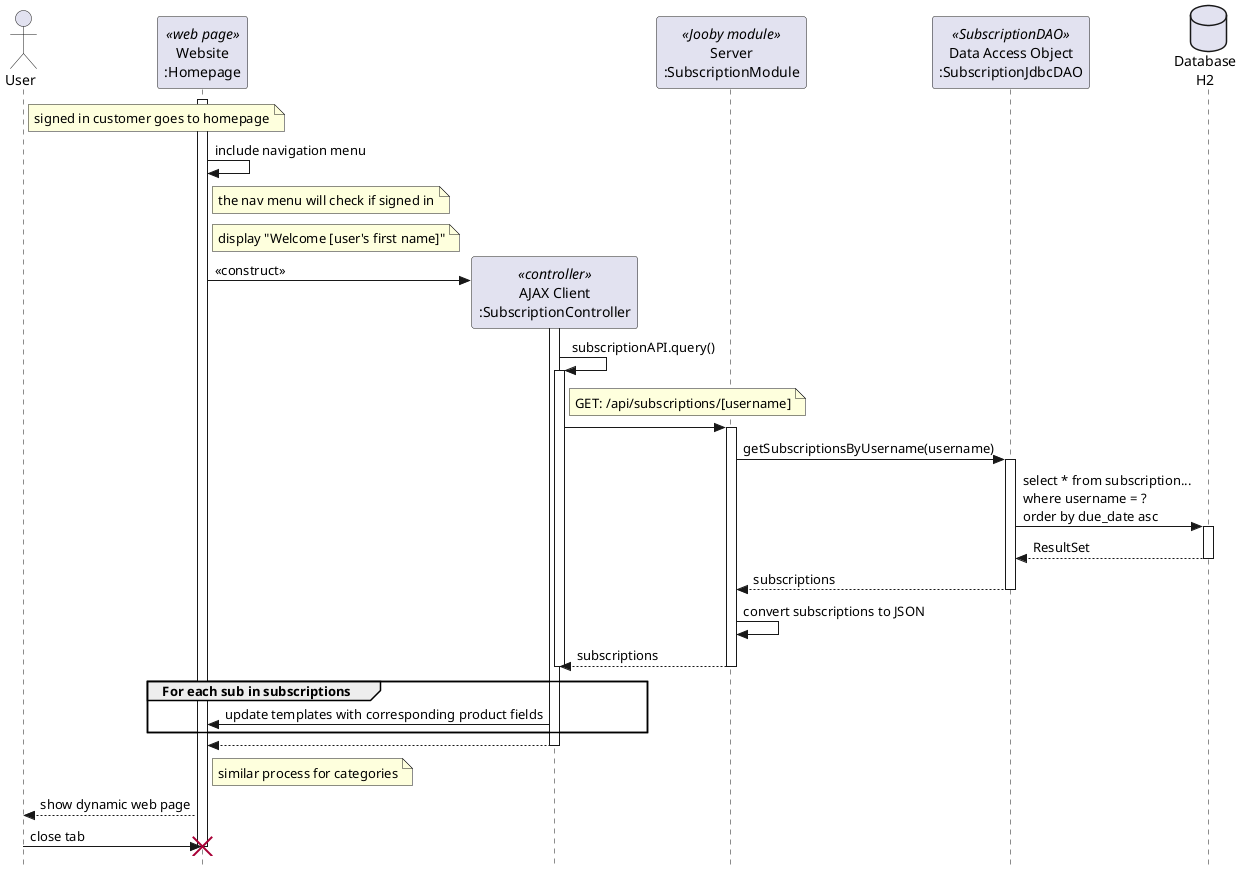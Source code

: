 @startuml
skinparam style strictuml

actor "User" as customer
participant "Website\n:Homepage" as products <<web page>>
participant "AJAX Client\n:SubscriptionController" as controller <<controller>>
participant "Server\n:SubscriptionModule" as module <<Jooby module>>
participant "Data Access Object\n:SubscriptionJdbcDAO" as dao <<SubscriptionDAO>>
database "Database\nH2" as db

note right of customer : signed in customer goes to homepage
products++

products -> products : include navigation menu
note right of products : the nav menu will check if signed in
note right of products : display "Welcome [user's first name]"

create controller
products -> controller++ : <<construct>>

controller -> controller++ : subscriptionAPI.query()
note right of controller: GET: /api/subscriptions/[username]
controller -> module++ 
module -> dao++ : getSubscriptionsByUsername(username)
dao -> db++ : select * from subscription...\nwhere username = ?\norder by due_date asc
return ResultSet
return subscriptions
module -> module : convert subscriptions to JSON
return subscriptions
controller--

'controller -> controller++ : categoryAPI.query()
'note right of controller: GET: /api/categories
'controller -> module++ 
'module -> dao++ : getCategories()
'dao -> db++ : select distinct category from product
'return ResultSet
'return categories
'module -> module : convert categories to JSON
'return categories
'controller--

group For each sub in subscriptions
    controller -> products : update templates with corresponding product fields
end

controller --> products
controller--

note right of products :similar process for categories

products --> customer : show dynamic web page

customer -> products : close tab
destroy products

@enduml
